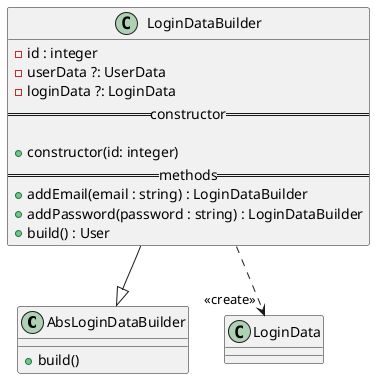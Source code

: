 @startuml Login Builder Diagram
class AbsLoginDataBuilder {
  + build()
}
class LoginDataBuilder {
  - id : integer
  - userData ?: UserData
  - loginData ?: LoginData
  == constructor ==

  + constructor(id: integer)
  == methods ==
  + addEmail(email : string) : LoginDataBuilder
  + addPassword(password : string) : LoginDataBuilder
  + build() : User
}

LoginDataBuilder ..> "<<create>>" LoginData
LoginDataBuilder --|>  AbsLoginDataBuilder
@enduml
